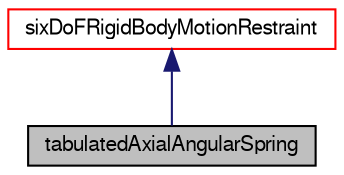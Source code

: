 digraph "tabulatedAxialAngularSpring"
{
  bgcolor="transparent";
  edge [fontname="FreeSans",fontsize="10",labelfontname="FreeSans",labelfontsize="10"];
  node [fontname="FreeSans",fontsize="10",shape=record];
  Node2 [label="tabulatedAxialAngularSpring",height=0.2,width=0.4,color="black", fillcolor="grey75", style="filled", fontcolor="black"];
  Node3 -> Node2 [dir="back",color="midnightblue",fontsize="10",style="solid",fontname="FreeSans"];
  Node3 [label="sixDoFRigidBodyMotionRestraint",height=0.2,width=0.4,color="red",URL="$a29514.html",tooltip="Base class for defining restraints for sixDoF motions. "];
}
